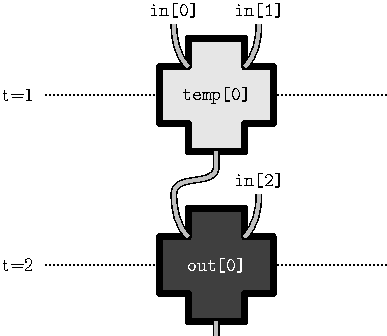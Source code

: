 
unitsize(0.5cm);
settings.tex = "pdflatex";

real TS = 0.8;
real LT = 3;
pair[] endpoints = {(-1.5, 2.5), (1.5, 2.5), (0, -2.5)};
pair[] txtpoints = {(-1.5, 3), (1.5, 3), (0, -3)};
path[] shapes = {
    (-2,1) -- (-1,1) -- (-1,2) -- (1,2) -- (1,1) -- (2,1) -- (2,-1) -- (1,-1) -- (1,-2) -- (-1,-2) -- (-1,-1) -- (-2,-1) -- cycle,
    (-2,1) -- (2,1) -- (2,-1) -- (-2,-1) -- cycle,
    (-2,1.5) -- (-0.5,1.5) -- (0,1) -- (0.5,1.5) -- (2,1.5) -- (0,-2) -- cycle
};

void connect(pair a, pair b) {
    draw(a {N}..{N} b, black+LT+squarecap);
    draw(a {N}..{N} b, mediumgray+LT/2+squarecap);
}

void drawcomp(pair center, string var, string a, string op, string b) {
    bool out = substr(var,0,4) == "out[";
    int i;
    if (op == "+") i=0;
    if (op == "-") i=1;
    if (op == "max") i=2;
    filldraw(shift(center)*shapes[i], out ? heavygray : lightgray, black+LT);
    real x = op == "+" ? 1 : 1.5;
    real y = op == "max" ? 1.5 : 1;
    pen[] styles = {black+LT, mediumgray+LT/2};
    for (pen p : styles) {
        draw(center+(-x,y) {op == "+" ? NW : N}..{N} center+endpoints[0], p+squarecap);
        draw(center+( x,y) {op == "+" ? NE : N}..{N} center+endpoints[1], p+squarecap);
        draw(center+(0,op == "-" ? -1 : -2)    --    center+endpoints[2], p+squarecap);
    }
    label(scale(TS)*("\texttt{" + var + "}"), center, out ? white : black);
    if (substr(a,0,3) == "in[" || find(a, "[") == -1)
        label(scale(TS)*("\texttt{" + a + "}"), center+txtpoints[0], black);
    if (substr(b,0,3) == "in[" || find(b, "[") == -1)
        label(scale(TS)*("\texttt{" + b + "}"), center+txtpoints[1], black);
}



for (int i=1; i<=2; ++i) {
    real y = -i * 6;
    label(scale(TS)*("t=" + string(i)), (-1, y));
    draw((0,y) -- (12,y), black+dotted);
}

connect((6.0, -12)+endpoints[0], (6.0, -6)+endpoints[2]);
drawcomp((6.0, -6), "temp[0]", "in[0]", "+", "in[1]");
drawcomp((6.0, -12), "out[0]", "temp[0]", "+", "in[2]");

